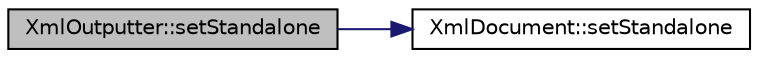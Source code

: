 digraph "XmlOutputter::setStandalone"
{
  edge [fontname="Helvetica",fontsize="10",labelfontname="Helvetica",labelfontsize="10"];
  node [fontname="Helvetica",fontsize="10",shape=record];
  rankdir="LR";
  Node1 [label="XmlOutputter::setStandalone",height=0.2,width=0.4,color="black", fillcolor="grey75", style="filled", fontcolor="black"];
  Node1 -> Node2 [color="midnightblue",fontsize="10",style="solid",fontname="Helvetica"];
  Node2 [label="XmlDocument::setStandalone",height=0.2,width=0.4,color="black", fillcolor="white", style="filled",URL="$class_xml_document.html#a3cc9d3452daba0bda758ee7add075827",tooltip="set the output document as standalone or not. "];
}
